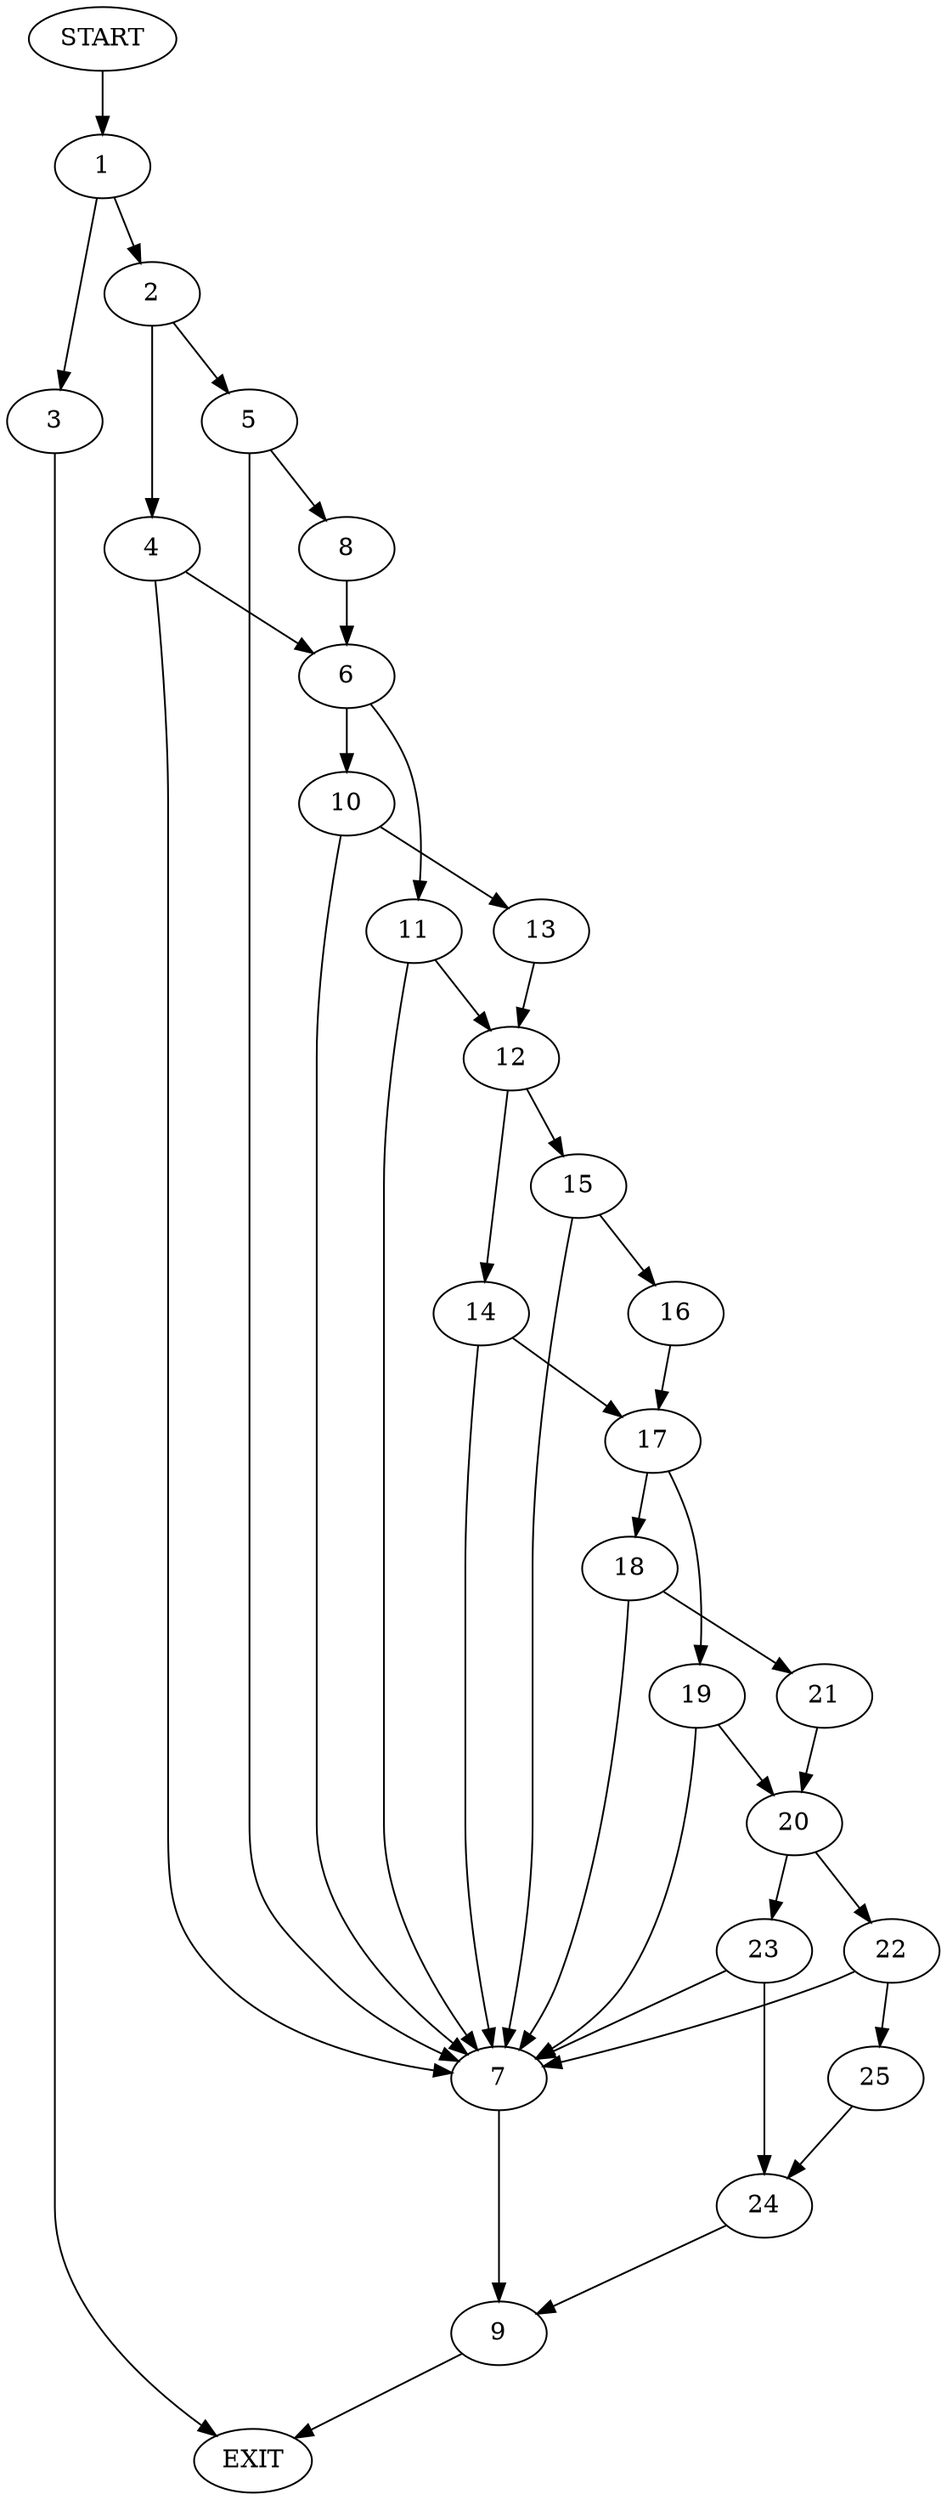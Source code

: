 digraph {
0 [label="START"]
26 [label="EXIT"]
0 -> 1
1 -> 2
1 -> 3
3 -> 26
2 -> 4
2 -> 5
4 -> 6
4 -> 7
5 -> 8
5 -> 7
7 -> 9
8 -> 6
6 -> 10
6 -> 11
11 -> 12
11 -> 7
10 -> 7
10 -> 13
13 -> 12
12 -> 14
12 -> 15
15 -> 16
15 -> 7
14 -> 17
14 -> 7
16 -> 17
17 -> 18
17 -> 19
19 -> 7
19 -> 20
18 -> 21
18 -> 7
21 -> 20
20 -> 22
20 -> 23
23 -> 24
23 -> 7
22 -> 25
22 -> 7
25 -> 24
24 -> 9
9 -> 26
}
